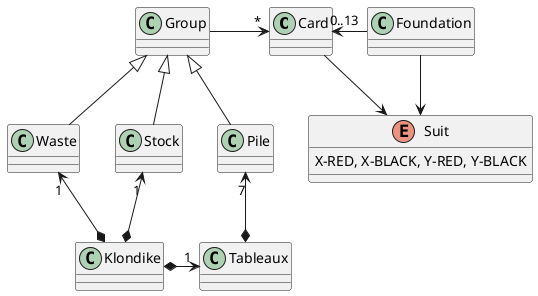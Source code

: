 @startuml
class Card

enum Suit {
 X-RED, X-BLACK, Y-RED, Y-BLACK
}

Card --> Suit

Group -> "*" Card
Group <|-down- Pile
Group <|-down- Stock
Group <|-down- Waste

Klondike *-> "1" Tableaux
Klondike *-up-> "1" Stock
Klondike *-up-> "1" Waste

Tableaux*-up-> "7" Pile

Foundation --> Suit
Foundation -left--> "0..13" Card
@enduml


